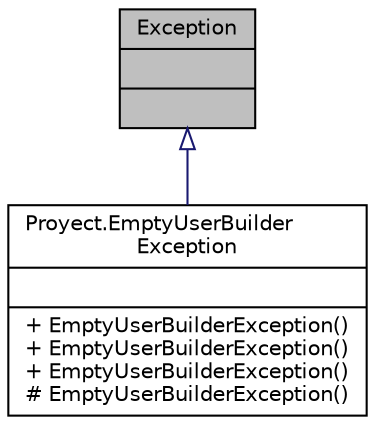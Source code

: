 digraph "Exception"
{
 // INTERACTIVE_SVG=YES
 // LATEX_PDF_SIZE
  edge [fontname="Helvetica",fontsize="10",labelfontname="Helvetica",labelfontsize="10"];
  node [fontname="Helvetica",fontsize="10",shape=record];
  Node1 [label="{Exception\n||}",height=0.2,width=0.4,color="black", fillcolor="grey75", style="filled", fontcolor="black",tooltip=" "];
  Node1 -> Node2 [dir="back",color="midnightblue",fontsize="10",style="solid",arrowtail="onormal",fontname="Helvetica"];
  Node2 [label="{Proyect.EmptyUserBuilder\lException\n||+ EmptyUserBuilderException()\l+ EmptyUserBuilderException()\l+ EmptyUserBuilderException()\l# EmptyUserBuilderException()\l}",height=0.2,width=0.4,color="black", fillcolor="white", style="filled",URL="$classProyect_1_1EmptyUserBuilderException.html",tooltip="Excepcion para cuando el usurio ingresa un dato vacio cuando se registra"];
}
